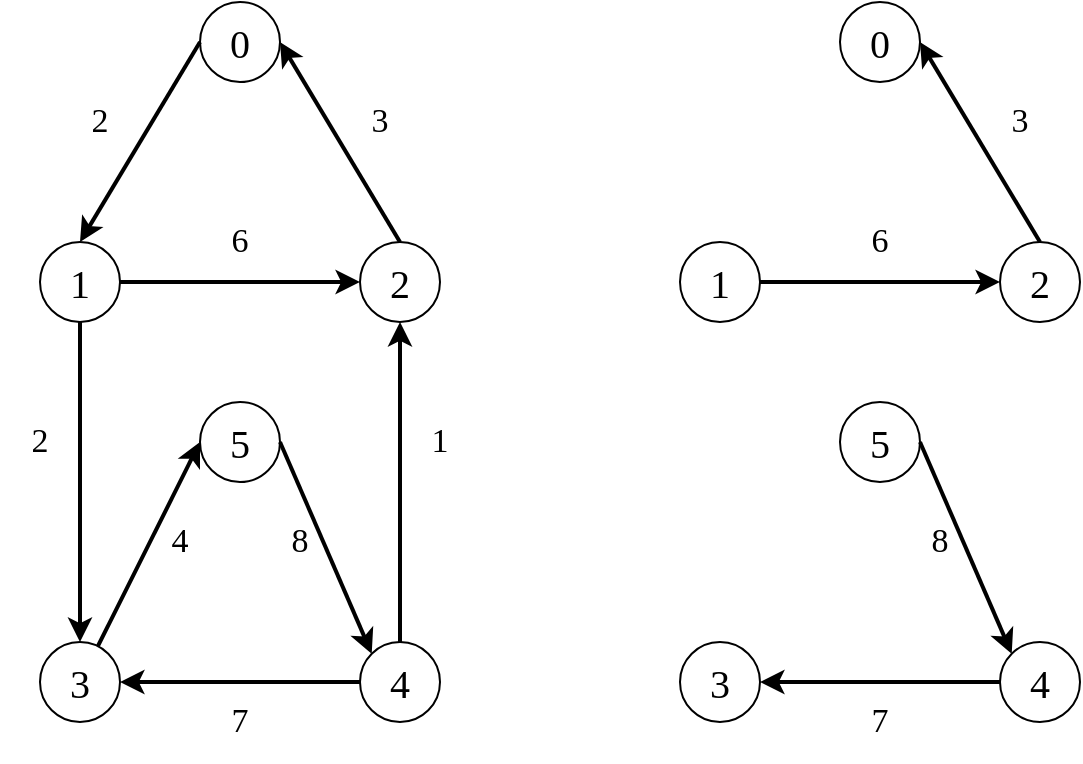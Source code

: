 <mxfile version="27.1.4" pages="2">
  <diagram name="branching" id="C-Lio-Z3ySdQwln5hLk8">
    <mxGraphModel dx="979" dy="490" grid="1" gridSize="10" guides="1" tooltips="1" connect="1" arrows="1" fold="1" page="1" pageScale="1" pageWidth="1654" pageHeight="2336" math="0" shadow="0">
      <root>
        <mxCell id="0" />
        <mxCell id="1" parent="0" />
        <mxCell id="fRVBx-6sBWQd470n0ZFK-1" value="&lt;font&gt;0&lt;/font&gt;" style="ellipse;whiteSpace=wrap;html=1;aspect=fixed;fontFamily=メイリオ;fontSize=20;" parent="1" vertex="1">
          <mxGeometry x="160" y="40" width="40" height="40" as="geometry" />
        </mxCell>
        <mxCell id="fRVBx-6sBWQd470n0ZFK-2" value="1" style="ellipse;whiteSpace=wrap;html=1;aspect=fixed;fontFamily=メイリオ;fontSize=20;" parent="1" vertex="1">
          <mxGeometry x="80" y="160" width="40" height="40" as="geometry" />
        </mxCell>
        <mxCell id="fRVBx-6sBWQd470n0ZFK-3" value="2" style="ellipse;whiteSpace=wrap;html=1;aspect=fixed;fontFamily=メイリオ;fontSize=20;" parent="1" vertex="1">
          <mxGeometry x="240" y="160" width="40" height="40" as="geometry" />
        </mxCell>
        <mxCell id="fRVBx-6sBWQd470n0ZFK-4" value="3" style="ellipse;whiteSpace=wrap;html=1;aspect=fixed;fontFamily=メイリオ;fontSize=20;" parent="1" vertex="1">
          <mxGeometry x="80" y="360" width="40" height="40" as="geometry" />
        </mxCell>
        <mxCell id="fRVBx-6sBWQd470n0ZFK-5" value="4" style="ellipse;whiteSpace=wrap;html=1;aspect=fixed;fontFamily=メイリオ;fontSize=20;" parent="1" vertex="1">
          <mxGeometry x="240" y="360" width="40" height="40" as="geometry" />
        </mxCell>
        <mxCell id="fRVBx-6sBWQd470n0ZFK-6" value="5" style="ellipse;whiteSpace=wrap;html=1;aspect=fixed;fontFamily=メイリオ;fontSize=20;" parent="1" vertex="1">
          <mxGeometry x="160" y="240" width="40" height="40" as="geometry" />
        </mxCell>
        <mxCell id="fRVBx-6sBWQd470n0ZFK-7" value="" style="endArrow=classic;html=1;rounded=0;exitX=0;exitY=0.5;exitDx=0;exitDy=0;entryX=0.5;entryY=0;entryDx=0;entryDy=0;strokeWidth=2;" parent="1" source="fRVBx-6sBWQd470n0ZFK-1" target="fRVBx-6sBWQd470n0ZFK-2" edge="1">
          <mxGeometry width="50" height="50" relative="1" as="geometry">
            <mxPoint x="650" y="390" as="sourcePoint" />
            <mxPoint x="700" y="340" as="targetPoint" />
          </mxGeometry>
        </mxCell>
        <mxCell id="fRVBx-6sBWQd470n0ZFK-8" value="" style="endArrow=classic;html=1;rounded=0;entryX=1;entryY=0.5;entryDx=0;entryDy=0;strokeWidth=2;exitX=0.5;exitY=0;exitDx=0;exitDy=0;" parent="1" source="fRVBx-6sBWQd470n0ZFK-3" target="fRVBx-6sBWQd470n0ZFK-1" edge="1">
          <mxGeometry width="50" height="50" relative="1" as="geometry">
            <mxPoint x="200" y="120" as="sourcePoint" />
            <mxPoint x="120" y="210" as="targetPoint" />
          </mxGeometry>
        </mxCell>
        <mxCell id="fRVBx-6sBWQd470n0ZFK-9" value="" style="endArrow=classic;html=1;rounded=0;exitX=0.5;exitY=1;exitDx=0;exitDy=0;entryX=0.5;entryY=0;entryDx=0;entryDy=0;strokeWidth=2;" parent="1" source="fRVBx-6sBWQd470n0ZFK-2" target="fRVBx-6sBWQd470n0ZFK-4" edge="1">
          <mxGeometry width="50" height="50" relative="1" as="geometry">
            <mxPoint x="260" y="160" as="sourcePoint" />
            <mxPoint x="320" y="260" as="targetPoint" />
          </mxGeometry>
        </mxCell>
        <mxCell id="fRVBx-6sBWQd470n0ZFK-10" value="" style="endArrow=classic;html=1;rounded=0;exitX=1;exitY=0.5;exitDx=0;exitDy=0;entryX=0;entryY=0.5;entryDx=0;entryDy=0;strokeWidth=2;" parent="1" source="fRVBx-6sBWQd470n0ZFK-2" target="fRVBx-6sBWQd470n0ZFK-3" edge="1">
          <mxGeometry width="50" height="50" relative="1" as="geometry">
            <mxPoint x="260" y="210" as="sourcePoint" />
            <mxPoint x="140" y="210" as="targetPoint" />
          </mxGeometry>
        </mxCell>
        <mxCell id="fRVBx-6sBWQd470n0ZFK-11" value="" style="endArrow=classic;html=1;rounded=0;exitX=0.5;exitY=0;exitDx=0;exitDy=0;entryX=0.5;entryY=1;entryDx=0;entryDy=0;strokeWidth=2;" parent="1" source="fRVBx-6sBWQd470n0ZFK-5" target="fRVBx-6sBWQd470n0ZFK-3" edge="1">
          <mxGeometry width="50" height="50" relative="1" as="geometry">
            <mxPoint x="280" y="300" as="sourcePoint" />
            <mxPoint x="160" y="300" as="targetPoint" />
          </mxGeometry>
        </mxCell>
        <mxCell id="fRVBx-6sBWQd470n0ZFK-12" value="" style="endArrow=classic;html=1;rounded=0;entryX=1;entryY=0.5;entryDx=0;entryDy=0;strokeWidth=2;exitX=0;exitY=0.5;exitDx=0;exitDy=0;" parent="1" source="fRVBx-6sBWQd470n0ZFK-5" target="fRVBx-6sBWQd470n0ZFK-4" edge="1">
          <mxGeometry width="50" height="50" relative="1" as="geometry">
            <mxPoint x="190" y="390" as="sourcePoint" />
            <mxPoint x="250" y="310" as="targetPoint" />
          </mxGeometry>
        </mxCell>
        <mxCell id="fRVBx-6sBWQd470n0ZFK-14" value="" style="endArrow=classic;html=1;rounded=0;entryX=0;entryY=0.5;entryDx=0;entryDy=0;strokeWidth=2;" parent="1" source="fRVBx-6sBWQd470n0ZFK-4" target="fRVBx-6sBWQd470n0ZFK-6" edge="1">
          <mxGeometry width="50" height="50" relative="1" as="geometry">
            <mxPoint x="292" y="350" as="sourcePoint" />
            <mxPoint x="160" y="350" as="targetPoint" />
          </mxGeometry>
        </mxCell>
        <mxCell id="fRVBx-6sBWQd470n0ZFK-15" value="" style="endArrow=classic;html=1;rounded=0;exitX=1;exitY=0.5;exitDx=0;exitDy=0;entryX=0;entryY=0;entryDx=0;entryDy=0;strokeWidth=2;" parent="1" source="fRVBx-6sBWQd470n0ZFK-6" target="fRVBx-6sBWQd470n0ZFK-5" edge="1">
          <mxGeometry width="50" height="50" relative="1" as="geometry">
            <mxPoint x="270" y="180" as="sourcePoint" />
            <mxPoint x="370" y="240" as="targetPoint" />
          </mxGeometry>
        </mxCell>
        <mxCell id="fRVBx-6sBWQd470n0ZFK-16" value="2" style="text;html=1;align=center;verticalAlign=middle;whiteSpace=wrap;rounded=0;fontFamily=メイリオ;fontSize=17;" parent="1" vertex="1">
          <mxGeometry x="90" y="80" width="40" height="40" as="geometry" />
        </mxCell>
        <mxCell id="fRVBx-6sBWQd470n0ZFK-17" value="3" style="text;html=1;align=center;verticalAlign=middle;whiteSpace=wrap;rounded=0;fontFamily=メイリオ;fontSize=17;" parent="1" vertex="1">
          <mxGeometry x="230" y="80" width="40" height="40" as="geometry" />
        </mxCell>
        <mxCell id="ItNeYH19t1kDHfgEolCq-2" value="6" style="text;html=1;align=center;verticalAlign=middle;whiteSpace=wrap;rounded=0;fontFamily=メイリオ;fontSize=17;" parent="1" vertex="1">
          <mxGeometry x="160" y="140" width="40" height="40" as="geometry" />
        </mxCell>
        <mxCell id="ItNeYH19t1kDHfgEolCq-5" value="1" style="text;html=1;align=center;verticalAlign=middle;whiteSpace=wrap;rounded=0;fontFamily=メイリオ;fontSize=17;" parent="1" vertex="1">
          <mxGeometry x="260" y="240" width="40" height="40" as="geometry" />
        </mxCell>
        <mxCell id="ItNeYH19t1kDHfgEolCq-6" value="2" style="text;html=1;align=center;verticalAlign=middle;whiteSpace=wrap;rounded=0;fontFamily=メイリオ;fontSize=17;" parent="1" vertex="1">
          <mxGeometry x="60" y="240" width="40" height="40" as="geometry" />
        </mxCell>
        <mxCell id="ItNeYH19t1kDHfgEolCq-7" value="4" style="text;html=1;align=center;verticalAlign=middle;whiteSpace=wrap;rounded=0;fontFamily=メイリオ;fontSize=17;" parent="1" vertex="1">
          <mxGeometry x="130" y="290" width="40" height="40" as="geometry" />
        </mxCell>
        <mxCell id="ItNeYH19t1kDHfgEolCq-10" value="7" style="text;html=1;align=center;verticalAlign=middle;whiteSpace=wrap;rounded=0;fontFamily=メイリオ;fontSize=17;" parent="1" vertex="1">
          <mxGeometry x="160" y="380" width="40" height="40" as="geometry" />
        </mxCell>
        <mxCell id="psqyyOV5xqkvH2QhC-Bx-1" value="8" style="text;html=1;align=center;verticalAlign=middle;whiteSpace=wrap;rounded=0;fontFamily=メイリオ;fontSize=17;" vertex="1" parent="1">
          <mxGeometry x="190" y="290" width="40" height="40" as="geometry" />
        </mxCell>
        <mxCell id="psqyyOV5xqkvH2QhC-Bx-3" value="&lt;font&gt;0&lt;/font&gt;" style="ellipse;whiteSpace=wrap;html=1;aspect=fixed;fontFamily=メイリオ;fontSize=20;" vertex="1" parent="1">
          <mxGeometry x="480" y="40" width="40" height="40" as="geometry" />
        </mxCell>
        <mxCell id="psqyyOV5xqkvH2QhC-Bx-4" value="1" style="ellipse;whiteSpace=wrap;html=1;aspect=fixed;fontFamily=メイリオ;fontSize=20;" vertex="1" parent="1">
          <mxGeometry x="400" y="160" width="40" height="40" as="geometry" />
        </mxCell>
        <mxCell id="psqyyOV5xqkvH2QhC-Bx-5" value="2" style="ellipse;whiteSpace=wrap;html=1;aspect=fixed;fontFamily=メイリオ;fontSize=20;" vertex="1" parent="1">
          <mxGeometry x="560" y="160" width="40" height="40" as="geometry" />
        </mxCell>
        <mxCell id="psqyyOV5xqkvH2QhC-Bx-6" value="3" style="ellipse;whiteSpace=wrap;html=1;aspect=fixed;fontFamily=メイリオ;fontSize=20;" vertex="1" parent="1">
          <mxGeometry x="400" y="360" width="40" height="40" as="geometry" />
        </mxCell>
        <mxCell id="psqyyOV5xqkvH2QhC-Bx-7" value="4" style="ellipse;whiteSpace=wrap;html=1;aspect=fixed;fontFamily=メイリオ;fontSize=20;" vertex="1" parent="1">
          <mxGeometry x="560" y="360" width="40" height="40" as="geometry" />
        </mxCell>
        <mxCell id="psqyyOV5xqkvH2QhC-Bx-8" value="5" style="ellipse;whiteSpace=wrap;html=1;aspect=fixed;fontFamily=メイリオ;fontSize=20;" vertex="1" parent="1">
          <mxGeometry x="480" y="240" width="40" height="40" as="geometry" />
        </mxCell>
        <mxCell id="psqyyOV5xqkvH2QhC-Bx-10" value="" style="endArrow=classic;html=1;rounded=0;entryX=1;entryY=0.5;entryDx=0;entryDy=0;strokeWidth=2;exitX=0.5;exitY=0;exitDx=0;exitDy=0;strokeColor=#000000;" edge="1" parent="1" source="psqyyOV5xqkvH2QhC-Bx-5" target="psqyyOV5xqkvH2QhC-Bx-3">
          <mxGeometry width="50" height="50" relative="1" as="geometry">
            <mxPoint x="520" y="120" as="sourcePoint" />
            <mxPoint x="440" y="210" as="targetPoint" />
          </mxGeometry>
        </mxCell>
        <mxCell id="psqyyOV5xqkvH2QhC-Bx-12" value="" style="endArrow=classic;html=1;rounded=0;exitX=1;exitY=0.5;exitDx=0;exitDy=0;entryX=0;entryY=0.5;entryDx=0;entryDy=0;strokeWidth=2;strokeColor=#000000;" edge="1" parent="1" source="psqyyOV5xqkvH2QhC-Bx-4" target="psqyyOV5xqkvH2QhC-Bx-5">
          <mxGeometry width="50" height="50" relative="1" as="geometry">
            <mxPoint x="580" y="210" as="sourcePoint" />
            <mxPoint x="460" y="210" as="targetPoint" />
          </mxGeometry>
        </mxCell>
        <mxCell id="psqyyOV5xqkvH2QhC-Bx-14" value="" style="endArrow=classic;html=1;rounded=0;entryX=1;entryY=0.5;entryDx=0;entryDy=0;strokeWidth=2;exitX=0;exitY=0.5;exitDx=0;exitDy=0;strokeColor=#000000;" edge="1" parent="1" source="psqyyOV5xqkvH2QhC-Bx-7" target="psqyyOV5xqkvH2QhC-Bx-6">
          <mxGeometry width="50" height="50" relative="1" as="geometry">
            <mxPoint x="510" y="390" as="sourcePoint" />
            <mxPoint x="570" y="310" as="targetPoint" />
          </mxGeometry>
        </mxCell>
        <mxCell id="psqyyOV5xqkvH2QhC-Bx-16" value="" style="endArrow=classic;html=1;rounded=0;exitX=1;exitY=0.5;exitDx=0;exitDy=0;entryX=0;entryY=0;entryDx=0;entryDy=0;strokeWidth=2;strokeColor=#000000;" edge="1" parent="1" source="psqyyOV5xqkvH2QhC-Bx-8" target="psqyyOV5xqkvH2QhC-Bx-7">
          <mxGeometry width="50" height="50" relative="1" as="geometry">
            <mxPoint x="590" y="180" as="sourcePoint" />
            <mxPoint x="690" y="240" as="targetPoint" />
          </mxGeometry>
        </mxCell>
        <mxCell id="psqyyOV5xqkvH2QhC-Bx-18" value="3" style="text;html=1;align=center;verticalAlign=middle;whiteSpace=wrap;rounded=0;fontFamily=メイリオ;fontSize=17;" vertex="1" parent="1">
          <mxGeometry x="550" y="80" width="40" height="40" as="geometry" />
        </mxCell>
        <mxCell id="psqyyOV5xqkvH2QhC-Bx-19" value="6" style="text;html=1;align=center;verticalAlign=middle;whiteSpace=wrap;rounded=0;fontFamily=メイリオ;fontSize=17;" vertex="1" parent="1">
          <mxGeometry x="480" y="140" width="40" height="40" as="geometry" />
        </mxCell>
        <mxCell id="psqyyOV5xqkvH2QhC-Bx-23" value="7" style="text;html=1;align=center;verticalAlign=middle;whiteSpace=wrap;rounded=0;fontFamily=メイリオ;fontSize=17;" vertex="1" parent="1">
          <mxGeometry x="480" y="380" width="40" height="40" as="geometry" />
        </mxCell>
        <mxCell id="psqyyOV5xqkvH2QhC-Bx-24" value="8" style="text;html=1;align=center;verticalAlign=middle;whiteSpace=wrap;rounded=0;fontFamily=メイリオ;fontSize=17;" vertex="1" parent="1">
          <mxGeometry x="510" y="290" width="40" height="40" as="geometry" />
        </mxCell>
      </root>
    </mxGraphModel>
  </diagram>
  <diagram id="ctEW3nZq9-VKxweymOHd" name="edmondsのアルゴリズム例">
    <mxGraphModel dx="526" dy="405" grid="1" gridSize="10" guides="1" tooltips="1" connect="1" arrows="1" fold="1" page="1" pageScale="1" pageWidth="1654" pageHeight="2336" math="0" shadow="0">
      <root>
        <mxCell id="0" />
        <mxCell id="1" parent="0" />
        <mxCell id="KkNRgQfYoFo2e_EFKDwj-208" value="&lt;font face=&quot;メイリオ&quot; style=&quot;font-size: 20px;&quot;&gt;6&lt;/font&gt;" style="rounded=1;whiteSpace=wrap;html=1;" vertex="1" parent="1">
          <mxGeometry x="470" y="500" width="350" height="250" as="geometry" />
        </mxCell>
        <mxCell id="KkNRgQfYoFo2e_EFKDwj-26" value="" style="rounded=1;whiteSpace=wrap;html=1;" vertex="1" parent="1">
          <mxGeometry x="630" y="150" width="180" height="220" as="geometry" />
        </mxCell>
        <mxCell id="DZ7a0IZ3CdHjQ0TZgPkf-2" value="&lt;font&gt;0&lt;/font&gt;" style="ellipse;whiteSpace=wrap;html=1;aspect=fixed;fontFamily=メイリオ;fontSize=20;labelBorderColor=none;" parent="1" vertex="1">
          <mxGeometry x="160" y="40" width="40" height="40" as="geometry" />
        </mxCell>
        <mxCell id="DZ7a0IZ3CdHjQ0TZgPkf-3" value="1" style="ellipse;whiteSpace=wrap;html=1;aspect=fixed;fontFamily=メイリオ;fontSize=20;labelBorderColor=none;" parent="1" vertex="1">
          <mxGeometry x="80" y="160" width="40" height="40" as="geometry" />
        </mxCell>
        <mxCell id="DZ7a0IZ3CdHjQ0TZgPkf-4" value="2" style="ellipse;whiteSpace=wrap;html=1;aspect=fixed;fontFamily=メイリオ;fontSize=20;labelBorderColor=none;" parent="1" vertex="1">
          <mxGeometry x="240" y="160" width="40" height="40" as="geometry" />
        </mxCell>
        <mxCell id="DZ7a0IZ3CdHjQ0TZgPkf-5" value="3" style="ellipse;whiteSpace=wrap;html=1;aspect=fixed;fontFamily=メイリオ;fontSize=20;labelBorderColor=none;" parent="1" vertex="1">
          <mxGeometry x="80" y="320" width="40" height="40" as="geometry" />
        </mxCell>
        <mxCell id="DZ7a0IZ3CdHjQ0TZgPkf-6" value="4" style="ellipse;whiteSpace=wrap;html=1;aspect=fixed;fontFamily=メイリオ;fontSize=20;labelBorderColor=none;" parent="1" vertex="1">
          <mxGeometry x="240" y="320" width="40" height="40" as="geometry" />
        </mxCell>
        <mxCell id="DZ7a0IZ3CdHjQ0TZgPkf-7" value="5" style="ellipse;whiteSpace=wrap;html=1;aspect=fixed;fontFamily=メイリオ;fontSize=20;labelBorderColor=none;" parent="1" vertex="1">
          <mxGeometry x="360" y="240" width="40" height="40" as="geometry" />
        </mxCell>
        <mxCell id="DZ7a0IZ3CdHjQ0TZgPkf-8" value="" style="endArrow=classic;html=1;rounded=0;exitX=0.5;exitY=0;exitDx=0;exitDy=0;strokeWidth=2;fillColor=#f8cecc;strokeColor=#FF0000;labelBorderColor=none;" parent="1" source="DZ7a0IZ3CdHjQ0TZgPkf-3" edge="1">
          <mxGeometry width="50" height="50" relative="1" as="geometry">
            <mxPoint x="650" y="390" as="sourcePoint" />
            <mxPoint x="160" y="60" as="targetPoint" />
          </mxGeometry>
        </mxCell>
        <mxCell id="DZ7a0IZ3CdHjQ0TZgPkf-9" value="" style="endArrow=classic;html=1;rounded=0;strokeWidth=2;labelBorderColor=none;strokeColor=#000000;exitX=1;exitY=0.5;exitDx=0;exitDy=0;entryX=0.5;entryY=0;entryDx=0;entryDy=0;" parent="1" source="DZ7a0IZ3CdHjQ0TZgPkf-2" target="DZ7a0IZ3CdHjQ0TZgPkf-4" edge="1">
          <mxGeometry width="50" height="50" relative="1" as="geometry">
            <mxPoint x="350.0" y="150.0" as="sourcePoint" />
            <mxPoint x="290" y="50" as="targetPoint" />
          </mxGeometry>
        </mxCell>
        <mxCell id="DZ7a0IZ3CdHjQ0TZgPkf-10" value="" style="endArrow=classic;html=1;rounded=0;exitX=0.5;exitY=1;exitDx=0;exitDy=0;entryX=0.5;entryY=0;entryDx=0;entryDy=0;strokeWidth=2;labelBorderColor=none;strokeColor=#FF0000;" parent="1" source="DZ7a0IZ3CdHjQ0TZgPkf-3" target="DZ7a0IZ3CdHjQ0TZgPkf-5" edge="1">
          <mxGeometry width="50" height="50" relative="1" as="geometry">
            <mxPoint x="260" y="160" as="sourcePoint" />
            <mxPoint x="320" y="260" as="targetPoint" />
          </mxGeometry>
        </mxCell>
        <mxCell id="DZ7a0IZ3CdHjQ0TZgPkf-11" value="" style="endArrow=classic;html=1;rounded=0;exitX=0;exitY=0.5;exitDx=0;exitDy=0;entryX=1;entryY=0.5;entryDx=0;entryDy=0;strokeWidth=2;fillColor=#f8cecc;strokeColor=#FF0000;labelBorderColor=none;" parent="1" source="DZ7a0IZ3CdHjQ0TZgPkf-4" target="DZ7a0IZ3CdHjQ0TZgPkf-3" edge="1">
          <mxGeometry width="50" height="50" relative="1" as="geometry">
            <mxPoint x="200" y="420" as="sourcePoint" />
            <mxPoint x="200" y="540" as="targetPoint" />
          </mxGeometry>
        </mxCell>
        <mxCell id="DZ7a0IZ3CdHjQ0TZgPkf-12" value="" style="endArrow=classic;html=1;rounded=0;exitX=0.5;exitY=0;exitDx=0;exitDy=0;entryX=0.5;entryY=1;entryDx=0;entryDy=0;strokeWidth=2;fillColor=#f8cecc;strokeColor=#FF0000;labelBorderColor=none;" parent="1" source="DZ7a0IZ3CdHjQ0TZgPkf-6" target="DZ7a0IZ3CdHjQ0TZgPkf-4" edge="1">
          <mxGeometry width="50" height="50" relative="1" as="geometry">
            <mxPoint x="280" y="300" as="sourcePoint" />
            <mxPoint x="160" y="300" as="targetPoint" />
          </mxGeometry>
        </mxCell>
        <mxCell id="DZ7a0IZ3CdHjQ0TZgPkf-13" value="" style="endArrow=classic;html=1;rounded=0;exitX=1;exitY=0.5;exitDx=0;exitDy=0;entryX=0;entryY=0.5;entryDx=0;entryDy=0;strokeWidth=2;fillColor=#f8cecc;strokeColor=#000000;labelBorderColor=none;" parent="1" source="DZ7a0IZ3CdHjQ0TZgPkf-5" target="DZ7a0IZ3CdHjQ0TZgPkf-6" edge="1">
          <mxGeometry width="50" height="50" relative="1" as="geometry">
            <mxPoint x="250" y="430" as="sourcePoint" />
            <mxPoint x="250" y="310" as="targetPoint" />
          </mxGeometry>
        </mxCell>
        <mxCell id="DZ7a0IZ3CdHjQ0TZgPkf-15" value="" style="endArrow=classic;html=1;rounded=0;exitX=1;exitY=0.5;exitDx=0;exitDy=0;entryX=0.5;entryY=0;entryDx=0;entryDy=0;strokeWidth=2;fillColor=#f8cecc;strokeColor=#FF0000;labelBorderColor=none;" parent="1" source="DZ7a0IZ3CdHjQ0TZgPkf-4" target="DZ7a0IZ3CdHjQ0TZgPkf-7" edge="1">
          <mxGeometry width="50" height="50" relative="1" as="geometry">
            <mxPoint x="292" y="350" as="sourcePoint" />
            <mxPoint x="160" y="350" as="targetPoint" />
          </mxGeometry>
        </mxCell>
        <mxCell id="DZ7a0IZ3CdHjQ0TZgPkf-16" value="" style="endArrow=classic;html=1;rounded=0;exitX=0.5;exitY=1;exitDx=0;exitDy=0;entryX=1;entryY=0.5;entryDx=0;entryDy=0;strokeWidth=2;fillColor=#f8cecc;strokeColor=#FF0000;labelBorderColor=none;" parent="1" source="DZ7a0IZ3CdHjQ0TZgPkf-7" target="DZ7a0IZ3CdHjQ0TZgPkf-6" edge="1">
          <mxGeometry width="50" height="50" relative="1" as="geometry">
            <mxPoint x="270" y="180" as="sourcePoint" />
            <mxPoint x="370" y="240" as="targetPoint" />
          </mxGeometry>
        </mxCell>
        <mxCell id="DZ7a0IZ3CdHjQ0TZgPkf-17" value="4" style="text;html=1;align=center;verticalAlign=middle;whiteSpace=wrap;rounded=0;fontFamily=メイリオ;fontSize=17;labelBorderColor=none;" parent="1" vertex="1">
          <mxGeometry x="90" y="80" width="40" height="40" as="geometry" />
        </mxCell>
        <mxCell id="DZ7a0IZ3CdHjQ0TZgPkf-18" value="2" style="text;html=1;align=center;verticalAlign=middle;whiteSpace=wrap;rounded=0;fontFamily=メイリオ;fontSize=17;labelBorderColor=none;" parent="1" vertex="1">
          <mxGeometry x="230" y="80" width="40" height="40" as="geometry" />
        </mxCell>
        <mxCell id="DZ7a0IZ3CdHjQ0TZgPkf-19" value="1" style="text;html=1;align=center;verticalAlign=middle;whiteSpace=wrap;rounded=0;fontFamily=メイリオ;fontSize=17;labelBorderColor=none;" parent="1" vertex="1">
          <mxGeometry x="160" y="140" width="40" height="40" as="geometry" />
        </mxCell>
        <mxCell id="DZ7a0IZ3CdHjQ0TZgPkf-20" value="5" style="text;html=1;align=center;verticalAlign=middle;whiteSpace=wrap;rounded=0;fontFamily=メイリオ;fontSize=17;labelBorderColor=none;" parent="1" vertex="1">
          <mxGeometry x="260" y="240" width="40" height="40" as="geometry" />
        </mxCell>
        <mxCell id="DZ7a0IZ3CdHjQ0TZgPkf-21" value="2" style="text;html=1;align=center;verticalAlign=middle;whiteSpace=wrap;rounded=0;fontFamily=メイリオ;fontSize=17;labelBorderColor=none;" parent="1" vertex="1">
          <mxGeometry x="60" y="240" width="40" height="40" as="geometry" />
        </mxCell>
        <mxCell id="DZ7a0IZ3CdHjQ0TZgPkf-22" value="3" style="text;html=1;align=center;verticalAlign=middle;whiteSpace=wrap;rounded=0;fontFamily=メイリオ;fontSize=17;labelBorderColor=none;" parent="1" vertex="1">
          <mxGeometry x="160" y="300" width="40" height="40" as="geometry" />
        </mxCell>
        <mxCell id="DZ7a0IZ3CdHjQ0TZgPkf-24" value="4" style="text;html=1;align=center;verticalAlign=middle;whiteSpace=wrap;rounded=0;fontFamily=メイリオ;fontSize=17;labelBorderColor=none;" parent="1" vertex="1">
          <mxGeometry x="320" y="170" width="40" height="40" as="geometry" />
        </mxCell>
        <mxCell id="DZ7a0IZ3CdHjQ0TZgPkf-25" value="4" style="text;html=1;align=center;verticalAlign=middle;whiteSpace=wrap;rounded=0;fontFamily=メイリオ;fontSize=17;labelBorderColor=none;" parent="1" vertex="1">
          <mxGeometry x="320" y="310" width="40" height="40" as="geometry" />
        </mxCell>
        <mxCell id="KkNRgQfYoFo2e_EFKDwj-156" value="&lt;font face=&quot;メイリオ&quot; style=&quot;font-size: 20px;&quot;&gt;6&lt;/font&gt;" style="rounded=1;whiteSpace=wrap;html=1;" vertex="1" parent="1">
          <mxGeometry x="230" y="510" width="180" height="220" as="geometry" />
        </mxCell>
        <mxCell id="KkNRgQfYoFo2e_EFKDwj-158" value="&lt;font&gt;0&lt;/font&gt;" style="ellipse;whiteSpace=wrap;html=1;aspect=fixed;fontFamily=メイリオ;fontSize=20;labelBorderColor=none;" vertex="1" parent="1">
          <mxGeometry x="160" y="400" width="40" height="40" as="geometry" />
        </mxCell>
        <mxCell id="KkNRgQfYoFo2e_EFKDwj-159" value="1" style="ellipse;whiteSpace=wrap;html=1;aspect=fixed;fontFamily=メイリオ;fontSize=20;labelBorderColor=none;" vertex="1" parent="1">
          <mxGeometry x="80" y="520" width="40" height="40" as="geometry" />
        </mxCell>
        <mxCell id="KkNRgQfYoFo2e_EFKDwj-161" value="3" style="ellipse;whiteSpace=wrap;html=1;aspect=fixed;fontFamily=メイリオ;fontSize=20;labelBorderColor=none;" vertex="1" parent="1">
          <mxGeometry x="80" y="680" width="40" height="40" as="geometry" />
        </mxCell>
        <mxCell id="KkNRgQfYoFo2e_EFKDwj-164" value="" style="endArrow=classic;html=1;rounded=0;exitX=0.5;exitY=0;exitDx=0;exitDy=0;strokeWidth=2;fillColor=#f8cecc;strokeColor=#FF0000;labelBorderColor=none;" edge="1" parent="1" source="KkNRgQfYoFo2e_EFKDwj-159">
          <mxGeometry width="50" height="50" relative="1" as="geometry">
            <mxPoint x="650" y="750" as="sourcePoint" />
            <mxPoint x="160" y="420" as="targetPoint" />
          </mxGeometry>
        </mxCell>
        <mxCell id="KkNRgQfYoFo2e_EFKDwj-165" value="" style="endArrow=classic;html=1;rounded=0;entryX=0.5;entryY=0;entryDx=0;entryDy=0;strokeWidth=2;labelBorderColor=none;exitX=0.5;exitY=1;exitDx=0;exitDy=0;strokeColor=#FF0000;" edge="1" parent="1" source="KkNRgQfYoFo2e_EFKDwj-159" target="KkNRgQfYoFo2e_EFKDwj-161">
          <mxGeometry width="50" height="50" relative="1" as="geometry">
            <mxPoint x="100" y="570" as="sourcePoint" />
            <mxPoint x="320" y="620" as="targetPoint" />
          </mxGeometry>
        </mxCell>
        <mxCell id="KkNRgQfYoFo2e_EFKDwj-166" value="" style="endArrow=classic;html=1;rounded=0;entryX=1;entryY=0.5;entryDx=0;entryDy=0;strokeWidth=2;fillColor=#f8cecc;strokeColor=#FF0000;labelBorderColor=none;" edge="1" parent="1" target="KkNRgQfYoFo2e_EFKDwj-159">
          <mxGeometry width="50" height="50" relative="1" as="geometry">
            <mxPoint x="230" y="540" as="sourcePoint" />
            <mxPoint x="200" y="900" as="targetPoint" />
          </mxGeometry>
        </mxCell>
        <mxCell id="KkNRgQfYoFo2e_EFKDwj-168" value="" style="endArrow=classic;html=1;rounded=0;exitX=1;exitY=0.5;exitDx=0;exitDy=0;strokeWidth=2;fillColor=#f8cecc;strokeColor=#FF0000;labelBorderColor=none;entryX=0.005;entryY=0.868;entryDx=0;entryDy=0;entryPerimeter=0;" edge="1" parent="1" source="KkNRgQfYoFo2e_EFKDwj-161" target="KkNRgQfYoFo2e_EFKDwj-156">
          <mxGeometry width="50" height="50" relative="1" as="geometry">
            <mxPoint x="250" y="790" as="sourcePoint" />
            <mxPoint x="230" y="686" as="targetPoint" />
          </mxGeometry>
        </mxCell>
        <mxCell id="KkNRgQfYoFo2e_EFKDwj-171" value="4" style="text;html=1;align=center;verticalAlign=middle;whiteSpace=wrap;rounded=0;fontFamily=メイリオ;fontSize=17;labelBorderColor=none;" vertex="1" parent="1">
          <mxGeometry x="90" y="440" width="40" height="40" as="geometry" />
        </mxCell>
        <mxCell id="KkNRgQfYoFo2e_EFKDwj-173" value="1" style="text;html=1;align=center;verticalAlign=middle;whiteSpace=wrap;rounded=0;fontFamily=メイリオ;fontSize=17;labelBorderColor=none;" vertex="1" parent="1">
          <mxGeometry x="160" y="500" width="40" height="40" as="geometry" />
        </mxCell>
        <mxCell id="KkNRgQfYoFo2e_EFKDwj-175" value="2" style="text;html=1;align=center;verticalAlign=middle;whiteSpace=wrap;rounded=0;fontFamily=メイリオ;fontSize=17;labelBorderColor=none;" vertex="1" parent="1">
          <mxGeometry x="60" y="600" width="40" height="40" as="geometry" />
        </mxCell>
        <mxCell id="KkNRgQfYoFo2e_EFKDwj-176" value="&lt;font style=&quot;&quot;&gt;3&lt;/font&gt;" style="text;html=1;align=center;verticalAlign=middle;whiteSpace=wrap;rounded=0;fontFamily=メイリオ;fontSize=17;labelBorderColor=none;fontColor=#000000;" vertex="1" parent="1">
          <mxGeometry x="160" y="660" width="40" height="40" as="geometry" />
        </mxCell>
        <mxCell id="KkNRgQfYoFo2e_EFKDwj-182" value="&lt;font face=&quot;メイリオ&quot; style=&quot;font-size: 20px;&quot;&gt;6&lt;/font&gt;" style="rounded=1;whiteSpace=wrap;html=1;" vertex="1" parent="1">
          <mxGeometry x="630" y="510" width="180" height="220" as="geometry" />
        </mxCell>
        <mxCell id="KkNRgQfYoFo2e_EFKDwj-184" value="&lt;font&gt;0&lt;/font&gt;" style="ellipse;whiteSpace=wrap;html=1;aspect=fixed;fontFamily=メイリオ;fontSize=20;labelBorderColor=none;" vertex="1" parent="1">
          <mxGeometry x="560" y="400" width="40" height="40" as="geometry" />
        </mxCell>
        <mxCell id="KkNRgQfYoFo2e_EFKDwj-185" value="1" style="ellipse;whiteSpace=wrap;html=1;aspect=fixed;fontFamily=メイリオ;fontSize=20;labelBorderColor=none;" vertex="1" parent="1">
          <mxGeometry x="480" y="520" width="40" height="40" as="geometry" />
        </mxCell>
        <mxCell id="KkNRgQfYoFo2e_EFKDwj-186" value="3" style="ellipse;whiteSpace=wrap;html=1;aspect=fixed;fontFamily=メイリオ;fontSize=20;labelBorderColor=none;" vertex="1" parent="1">
          <mxGeometry x="480" y="680" width="40" height="40" as="geometry" />
        </mxCell>
        <mxCell id="KkNRgQfYoFo2e_EFKDwj-187" value="" style="endArrow=classic;html=1;rounded=0;strokeWidth=2;fillColor=#f8cecc;strokeColor=#000000;labelBorderColor=none;" edge="1" parent="1">
          <mxGeometry width="50" height="50" relative="1" as="geometry">
            <mxPoint x="510" y="500" as="sourcePoint" />
            <mxPoint x="560" y="420" as="targetPoint" />
          </mxGeometry>
        </mxCell>
        <mxCell id="KkNRgQfYoFo2e_EFKDwj-188" value="" style="endArrow=classic;html=1;rounded=0;entryX=0.5;entryY=0;entryDx=0;entryDy=0;strokeWidth=2;labelBorderColor=none;exitX=0.5;exitY=1;exitDx=0;exitDy=0;strokeColor=#000000;" edge="1" parent="1" source="KkNRgQfYoFo2e_EFKDwj-185" target="KkNRgQfYoFo2e_EFKDwj-186">
          <mxGeometry width="50" height="50" relative="1" as="geometry">
            <mxPoint x="500" y="570" as="sourcePoint" />
            <mxPoint x="720" y="620" as="targetPoint" />
          </mxGeometry>
        </mxCell>
        <mxCell id="KkNRgQfYoFo2e_EFKDwj-189" value="" style="endArrow=classic;html=1;rounded=0;entryX=1;entryY=0.5;entryDx=0;entryDy=0;strokeWidth=2;fillColor=#f8cecc;strokeColor=#000000;labelBorderColor=none;" edge="1" parent="1" target="KkNRgQfYoFo2e_EFKDwj-185">
          <mxGeometry width="50" height="50" relative="1" as="geometry">
            <mxPoint x="630" y="540" as="sourcePoint" />
            <mxPoint x="600" y="900" as="targetPoint" />
          </mxGeometry>
        </mxCell>
        <mxCell id="KkNRgQfYoFo2e_EFKDwj-190" value="" style="endArrow=classic;html=1;rounded=0;exitX=1;exitY=0.5;exitDx=0;exitDy=0;strokeWidth=2;fillColor=#f8cecc;strokeColor=#000000;labelBorderColor=none;entryX=0.007;entryY=0.861;entryDx=0;entryDy=0;entryPerimeter=0;" edge="1" parent="1" source="KkNRgQfYoFo2e_EFKDwj-186" target="KkNRgQfYoFo2e_EFKDwj-182">
          <mxGeometry width="50" height="50" relative="1" as="geometry">
            <mxPoint x="650" y="790" as="sourcePoint" />
            <mxPoint x="630" y="686" as="targetPoint" />
          </mxGeometry>
        </mxCell>
        <mxCell id="KkNRgQfYoFo2e_EFKDwj-191" value="4" style="text;html=1;align=center;verticalAlign=middle;whiteSpace=wrap;rounded=0;fontFamily=メイリオ;fontSize=17;labelBorderColor=none;" vertex="1" parent="1">
          <mxGeometry x="490" y="440" width="40" height="40" as="geometry" />
        </mxCell>
        <mxCell id="KkNRgQfYoFo2e_EFKDwj-193" value="1" style="text;html=1;align=center;verticalAlign=middle;whiteSpace=wrap;rounded=0;fontFamily=メイリオ;fontSize=17;labelBorderColor=none;" vertex="1" parent="1">
          <mxGeometry x="560" y="500" width="40" height="40" as="geometry" />
        </mxCell>
        <mxCell id="KkNRgQfYoFo2e_EFKDwj-194" value="2" style="text;html=1;align=center;verticalAlign=middle;whiteSpace=wrap;rounded=0;fontFamily=メイリオ;fontSize=17;labelBorderColor=none;" vertex="1" parent="1">
          <mxGeometry x="460" y="600" width="40" height="40" as="geometry" />
        </mxCell>
        <mxCell id="KkNRgQfYoFo2e_EFKDwj-195" value="&lt;font style=&quot;&quot;&gt;3&lt;/font&gt;" style="text;html=1;align=center;verticalAlign=middle;whiteSpace=wrap;rounded=0;fontFamily=メイリオ;fontSize=17;labelBorderColor=none;fontColor=#000000;" vertex="1" parent="1">
          <mxGeometry x="560" y="660" width="40" height="40" as="geometry" />
        </mxCell>
        <mxCell id="KkNRgQfYoFo2e_EFKDwj-224" value="&lt;font face=&quot;メイリオ&quot; style=&quot;font-size: 20px;&quot;&gt;7&lt;/font&gt;" style="rounded=1;whiteSpace=wrap;html=1;" vertex="1" parent="1">
          <mxGeometry x="70" y="860" width="350" height="250" as="geometry" />
        </mxCell>
        <mxCell id="KkNRgQfYoFo2e_EFKDwj-227" value="&lt;font&gt;0&lt;/font&gt;" style="ellipse;whiteSpace=wrap;html=1;aspect=fixed;fontFamily=メイリオ;fontSize=20;labelBorderColor=none;" vertex="1" parent="1">
          <mxGeometry x="160" y="760" width="40" height="40" as="geometry" />
        </mxCell>
        <mxCell id="KkNRgQfYoFo2e_EFKDwj-230" value="" style="endArrow=classic;html=1;rounded=0;exitX=0.118;exitY=0.005;exitDx=0;exitDy=0;strokeWidth=2;fillColor=#f8cecc;strokeColor=#FF0000;labelBorderColor=none;exitPerimeter=0;" edge="1" parent="1" source="KkNRgQfYoFo2e_EFKDwj-224">
          <mxGeometry width="50" height="50" relative="1" as="geometry">
            <mxPoint x="100.0" y="880" as="sourcePoint" />
            <mxPoint x="160" y="780" as="targetPoint" />
          </mxGeometry>
        </mxCell>
        <mxCell id="KkNRgQfYoFo2e_EFKDwj-234" value="4" style="text;html=1;align=center;verticalAlign=middle;whiteSpace=wrap;rounded=0;fontFamily=メイリオ;fontSize=17;labelBorderColor=none;" vertex="1" parent="1">
          <mxGeometry x="90" y="800" width="40" height="40" as="geometry" />
        </mxCell>
        <mxCell id="KkNRgQfYoFo2e_EFKDwj-239" value="&lt;font face=&quot;メイリオ&quot; style=&quot;font-size: 20px;&quot;&gt;6&lt;/font&gt;" style="rounded=1;whiteSpace=wrap;html=1;dashed=1;dashPattern=8 8;" vertex="1" parent="1">
          <mxGeometry x="70" y="1698.68" width="350" height="250" as="geometry" />
        </mxCell>
        <mxCell id="KkNRgQfYoFo2e_EFKDwj-240" value="&lt;font face=&quot;メイリオ&quot; style=&quot;font-size: 20px;&quot;&gt;6&lt;/font&gt;" style="rounded=1;whiteSpace=wrap;html=1;" vertex="1" parent="1">
          <mxGeometry x="230" y="1708.68" width="180" height="220" as="geometry" />
        </mxCell>
        <mxCell id="KkNRgQfYoFo2e_EFKDwj-241" value="&lt;font&gt;0&lt;/font&gt;" style="ellipse;whiteSpace=wrap;html=1;aspect=fixed;fontFamily=メイリオ;fontSize=20;labelBorderColor=none;" vertex="1" parent="1">
          <mxGeometry x="160" y="1598.68" width="40" height="40" as="geometry" />
        </mxCell>
        <mxCell id="KkNRgQfYoFo2e_EFKDwj-242" value="1" style="ellipse;whiteSpace=wrap;html=1;aspect=fixed;fontFamily=メイリオ;fontSize=20;labelBorderColor=none;" vertex="1" parent="1">
          <mxGeometry x="80" y="1718.68" width="40" height="40" as="geometry" />
        </mxCell>
        <mxCell id="KkNRgQfYoFo2e_EFKDwj-243" value="3" style="ellipse;whiteSpace=wrap;html=1;aspect=fixed;fontFamily=メイリオ;fontSize=20;labelBorderColor=none;" vertex="1" parent="1">
          <mxGeometry x="80" y="1878.68" width="40" height="40" as="geometry" />
        </mxCell>
        <mxCell id="KkNRgQfYoFo2e_EFKDwj-244" value="" style="endArrow=classic;html=1;rounded=0;exitX=0.5;exitY=0;exitDx=0;exitDy=0;strokeWidth=2;fillColor=#f8cecc;strokeColor=#007FFF;labelBorderColor=none;" edge="1" parent="1" source="KkNRgQfYoFo2e_EFKDwj-242">
          <mxGeometry width="50" height="50" relative="1" as="geometry">
            <mxPoint x="650" y="1948.68" as="sourcePoint" />
            <mxPoint x="160" y="1618.68" as="targetPoint" />
          </mxGeometry>
        </mxCell>
        <mxCell id="KkNRgQfYoFo2e_EFKDwj-245" value="" style="endArrow=classic;html=1;rounded=0;entryX=0.5;entryY=0;entryDx=0;entryDy=0;strokeWidth=2;labelBorderColor=none;exitX=0.5;exitY=1;exitDx=0;exitDy=0;strokeColor=#007FFF;" edge="1" parent="1" source="KkNRgQfYoFo2e_EFKDwj-242" target="KkNRgQfYoFo2e_EFKDwj-243">
          <mxGeometry width="50" height="50" relative="1" as="geometry">
            <mxPoint x="100" y="1768.68" as="sourcePoint" />
            <mxPoint x="320" y="1818.68" as="targetPoint" />
          </mxGeometry>
        </mxCell>
        <mxCell id="KkNRgQfYoFo2e_EFKDwj-246" value="" style="endArrow=classic;html=1;rounded=0;entryX=1;entryY=0.5;entryDx=0;entryDy=0;strokeWidth=2;fillColor=#f8cecc;strokeColor=#66FF66;labelBorderColor=none;" edge="1" parent="1" target="KkNRgQfYoFo2e_EFKDwj-242">
          <mxGeometry width="50" height="50" relative="1" as="geometry">
            <mxPoint x="230" y="1738.68" as="sourcePoint" />
            <mxPoint x="200" y="2098.68" as="targetPoint" />
          </mxGeometry>
        </mxCell>
        <mxCell id="KkNRgQfYoFo2e_EFKDwj-247" value="" style="endArrow=classic;html=1;rounded=0;exitX=1;exitY=0.5;exitDx=0;exitDy=0;strokeWidth=2;fillColor=#f8cecc;strokeColor=#007FFF;labelBorderColor=none;entryX=0.007;entryY=0.861;entryDx=0;entryDy=0;entryPerimeter=0;" edge="1" parent="1" source="KkNRgQfYoFo2e_EFKDwj-243" target="KkNRgQfYoFo2e_EFKDwj-240">
          <mxGeometry width="50" height="50" relative="1" as="geometry">
            <mxPoint x="250" y="1988.68" as="sourcePoint" />
            <mxPoint x="230" y="1884.68" as="targetPoint" />
          </mxGeometry>
        </mxCell>
        <mxCell id="KkNRgQfYoFo2e_EFKDwj-249" value="1" style="text;html=1;align=center;verticalAlign=middle;whiteSpace=wrap;rounded=0;fontFamily=メイリオ;fontSize=17;labelBorderColor=none;" vertex="1" parent="1">
          <mxGeometry x="160" y="1698.68" width="40" height="40" as="geometry" />
        </mxCell>
        <mxCell id="KkNRgQfYoFo2e_EFKDwj-250" value="2" style="text;html=1;align=center;verticalAlign=middle;whiteSpace=wrap;rounded=0;fontFamily=メイリオ;fontSize=17;labelBorderColor=none;" vertex="1" parent="1">
          <mxGeometry x="60" y="1798.68" width="40" height="40" as="geometry" />
        </mxCell>
        <mxCell id="KkNRgQfYoFo2e_EFKDwj-251" value="&lt;font style=&quot;&quot;&gt;3&lt;/font&gt;" style="text;html=1;align=center;verticalAlign=middle;whiteSpace=wrap;rounded=0;fontFamily=メイリオ;fontSize=17;labelBorderColor=none;fontColor=#000000;" vertex="1" parent="1">
          <mxGeometry x="160" y="1858.68" width="40" height="40" as="geometry" />
        </mxCell>
        <mxCell id="KkNRgQfYoFo2e_EFKDwj-266" value="&lt;font face=&quot;メイリオ&quot; style=&quot;font-size: 20px;&quot;&gt;6&lt;/font&gt;" style="rounded=1;whiteSpace=wrap;html=1;" vertex="1" parent="1">
          <mxGeometry x="630" y="1708.68" width="180" height="220" as="geometry" />
        </mxCell>
        <mxCell id="KkNRgQfYoFo2e_EFKDwj-267" value="&lt;font&gt;0&lt;/font&gt;" style="ellipse;whiteSpace=wrap;html=1;aspect=fixed;fontFamily=メイリオ;fontSize=20;labelBorderColor=none;" vertex="1" parent="1">
          <mxGeometry x="560" y="1598.68" width="40" height="40" as="geometry" />
        </mxCell>
        <mxCell id="KkNRgQfYoFo2e_EFKDwj-268" value="1" style="ellipse;whiteSpace=wrap;html=1;aspect=fixed;fontFamily=メイリオ;fontSize=20;labelBorderColor=none;" vertex="1" parent="1">
          <mxGeometry x="480" y="1718.68" width="40" height="40" as="geometry" />
        </mxCell>
        <mxCell id="KkNRgQfYoFo2e_EFKDwj-269" value="3" style="ellipse;whiteSpace=wrap;html=1;aspect=fixed;fontFamily=メイリオ;fontSize=20;labelBorderColor=none;" vertex="1" parent="1">
          <mxGeometry x="480" y="1878.68" width="40" height="40" as="geometry" />
        </mxCell>
        <mxCell id="KkNRgQfYoFo2e_EFKDwj-270" value="" style="endArrow=classic;html=1;rounded=0;exitX=0.5;exitY=0;exitDx=0;exitDy=0;strokeWidth=2;fillColor=#f8cecc;strokeColor=#007FFF;labelBorderColor=none;" edge="1" parent="1" source="KkNRgQfYoFo2e_EFKDwj-268">
          <mxGeometry width="50" height="50" relative="1" as="geometry">
            <mxPoint x="1050" y="1948.68" as="sourcePoint" />
            <mxPoint x="560" y="1618.68" as="targetPoint" />
          </mxGeometry>
        </mxCell>
        <mxCell id="KkNRgQfYoFo2e_EFKDwj-271" value="" style="endArrow=classic;html=1;rounded=0;entryX=0.5;entryY=0;entryDx=0;entryDy=0;strokeWidth=2;labelBorderColor=none;exitX=0.5;exitY=1;exitDx=0;exitDy=0;strokeColor=#007FFF;" edge="1" parent="1" source="KkNRgQfYoFo2e_EFKDwj-268" target="KkNRgQfYoFo2e_EFKDwj-269">
          <mxGeometry width="50" height="50" relative="1" as="geometry">
            <mxPoint x="500" y="1768.68" as="sourcePoint" />
            <mxPoint x="720" y="1818.68" as="targetPoint" />
          </mxGeometry>
        </mxCell>
        <mxCell id="KkNRgQfYoFo2e_EFKDwj-278" value="" style="rounded=1;whiteSpace=wrap;html=1;dashed=1;dashPattern=8 8;" vertex="1" parent="1">
          <mxGeometry x="230" y="2100" width="180" height="220" as="geometry" />
        </mxCell>
        <mxCell id="KkNRgQfYoFo2e_EFKDwj-280" value="&lt;font&gt;0&lt;/font&gt;" style="ellipse;whiteSpace=wrap;html=1;aspect=fixed;fontFamily=メイリオ;fontSize=20;labelBorderColor=none;" vertex="1" parent="1">
          <mxGeometry x="160" y="1998.68" width="40" height="40" as="geometry" />
        </mxCell>
        <mxCell id="KkNRgQfYoFo2e_EFKDwj-281" value="1" style="ellipse;whiteSpace=wrap;html=1;aspect=fixed;fontFamily=メイリオ;fontSize=20;labelBorderColor=none;" vertex="1" parent="1">
          <mxGeometry x="80" y="2118.68" width="40" height="40" as="geometry" />
        </mxCell>
        <mxCell id="KkNRgQfYoFo2e_EFKDwj-282" value="2" style="ellipse;whiteSpace=wrap;html=1;aspect=fixed;fontFamily=メイリオ;fontSize=20;labelBorderColor=none;" vertex="1" parent="1">
          <mxGeometry x="240" y="2118.68" width="40" height="40" as="geometry" />
        </mxCell>
        <mxCell id="KkNRgQfYoFo2e_EFKDwj-283" value="3" style="ellipse;whiteSpace=wrap;html=1;aspect=fixed;fontFamily=メイリオ;fontSize=20;labelBorderColor=none;" vertex="1" parent="1">
          <mxGeometry x="80" y="2280" width="40" height="40" as="geometry" />
        </mxCell>
        <mxCell id="KkNRgQfYoFo2e_EFKDwj-284" value="4" style="ellipse;whiteSpace=wrap;html=1;aspect=fixed;fontFamily=メイリオ;fontSize=20;labelBorderColor=none;" vertex="1" parent="1">
          <mxGeometry x="240" y="2280" width="40" height="40" as="geometry" />
        </mxCell>
        <mxCell id="KkNRgQfYoFo2e_EFKDwj-285" value="5" style="ellipse;whiteSpace=wrap;html=1;aspect=fixed;fontFamily=メイリオ;fontSize=20;labelBorderColor=none;" vertex="1" parent="1">
          <mxGeometry x="360" y="2198.68" width="40" height="40" as="geometry" />
        </mxCell>
        <mxCell id="KkNRgQfYoFo2e_EFKDwj-286" value="" style="endArrow=classic;html=1;rounded=0;exitX=0.5;exitY=0;exitDx=0;exitDy=0;strokeWidth=2;fillColor=#f8cecc;strokeColor=#007FFF;labelBorderColor=none;" edge="1" parent="1" source="KkNRgQfYoFo2e_EFKDwj-281">
          <mxGeometry width="50" height="50" relative="1" as="geometry">
            <mxPoint x="650" y="2348.68" as="sourcePoint" />
            <mxPoint x="160" y="2018.68" as="targetPoint" />
          </mxGeometry>
        </mxCell>
        <mxCell id="KkNRgQfYoFo2e_EFKDwj-287" value="" style="endArrow=classic;html=1;rounded=0;strokeWidth=2;labelBorderColor=none;exitX=0.5;exitY=1;exitDx=0;exitDy=0;strokeColor=#007FFF;entryX=0.5;entryY=0;entryDx=0;entryDy=0;" edge="1" parent="1" source="KkNRgQfYoFo2e_EFKDwj-281" target="KkNRgQfYoFo2e_EFKDwj-283">
          <mxGeometry width="50" height="50" relative="1" as="geometry">
            <mxPoint x="100" y="2168.68" as="sourcePoint" />
            <mxPoint x="100" y="2270" as="targetPoint" />
          </mxGeometry>
        </mxCell>
        <mxCell id="KkNRgQfYoFo2e_EFKDwj-288" value="" style="endArrow=classic;html=1;rounded=0;entryX=1;entryY=0.5;entryDx=0;entryDy=0;strokeWidth=2;fillColor=#f8cecc;strokeColor=#000000;labelBorderColor=none;exitX=0;exitY=0.5;exitDx=0;exitDy=0;" edge="1" parent="1" target="KkNRgQfYoFo2e_EFKDwj-281" source="KkNRgQfYoFo2e_EFKDwj-282">
          <mxGeometry width="50" height="50" relative="1" as="geometry">
            <mxPoint x="230" y="2138.68" as="sourcePoint" />
            <mxPoint x="200" y="2498.68" as="targetPoint" />
          </mxGeometry>
        </mxCell>
        <mxCell id="KkNRgQfYoFo2e_EFKDwj-289" value="" style="endArrow=classic;html=1;rounded=0;exitX=0.5;exitY=0;exitDx=0;exitDy=0;strokeWidth=2;fillColor=#f8cecc;strokeColor=#007FFF;labelBorderColor=none;entryX=0.5;entryY=1;entryDx=0;entryDy=0;" edge="1" parent="1" target="KkNRgQfYoFo2e_EFKDwj-282">
          <mxGeometry width="50" height="50" relative="1" as="geometry">
            <mxPoint x="260" y="2278.68" as="sourcePoint" />
            <mxPoint x="260" y="2168.68" as="targetPoint" />
          </mxGeometry>
        </mxCell>
        <mxCell id="KkNRgQfYoFo2e_EFKDwj-291" value="" style="endArrow=classic;html=1;rounded=0;entryX=0.5;entryY=0;entryDx=0;entryDy=0;strokeWidth=2;fillColor=#f8cecc;strokeColor=#007FFF;labelBorderColor=none;exitX=1;exitY=0.5;exitDx=0;exitDy=0;" edge="1" parent="1" source="KkNRgQfYoFo2e_EFKDwj-282" target="KkNRgQfYoFo2e_EFKDwj-285">
          <mxGeometry width="50" height="50" relative="1" as="geometry">
            <mxPoint x="290" y="2148.68" as="sourcePoint" />
            <mxPoint x="160" y="2308.68" as="targetPoint" />
          </mxGeometry>
        </mxCell>
        <mxCell id="KkNRgQfYoFo2e_EFKDwj-292" value="" style="endArrow=classic;html=1;rounded=0;exitX=0.5;exitY=1;exitDx=0;exitDy=0;entryX=1;entryY=0.5;entryDx=0;entryDy=0;strokeWidth=2;fillColor=#f8cecc;strokeColor=#66FF66;labelBorderColor=none;" edge="1" parent="1" source="KkNRgQfYoFo2e_EFKDwj-285">
          <mxGeometry width="50" height="50" relative="1" as="geometry">
            <mxPoint x="270" y="2138.68" as="sourcePoint" />
            <mxPoint x="280" y="2298.68" as="targetPoint" />
          </mxGeometry>
        </mxCell>
        <mxCell id="KkNRgQfYoFo2e_EFKDwj-296" value="&lt;font style=&quot;color: rgb(0, 0, 0);&quot;&gt;5&lt;/font&gt;" style="text;html=1;align=center;verticalAlign=middle;whiteSpace=wrap;rounded=0;fontFamily=メイリオ;fontSize=17;labelBorderColor=none;" vertex="1" parent="1">
          <mxGeometry x="260" y="2198.68" width="40" height="40" as="geometry" />
        </mxCell>
        <mxCell id="KkNRgQfYoFo2e_EFKDwj-299" value="4" style="text;html=1;align=center;verticalAlign=middle;whiteSpace=wrap;rounded=0;fontFamily=メイリオ;fontSize=17;labelBorderColor=none;" vertex="1" parent="1">
          <mxGeometry x="320" y="2128.68" width="40" height="40" as="geometry" />
        </mxCell>
        <mxCell id="KkNRgQfYoFo2e_EFKDwj-300" value="4" style="text;html=1;align=center;verticalAlign=middle;whiteSpace=wrap;rounded=0;fontFamily=メイリオ;fontSize=17;labelBorderColor=none;" vertex="1" parent="1">
          <mxGeometry x="320" y="2260" width="40" height="40" as="geometry" />
        </mxCell>
        <mxCell id="KkNRgQfYoFo2e_EFKDwj-302" value="" style="endArrow=classic;html=1;rounded=0;strokeWidth=2;labelBorderColor=none;exitX=1;exitY=0.5;exitDx=0;exitDy=0;" edge="1" parent="1">
          <mxGeometry width="50" height="50" relative="1" as="geometry">
            <mxPoint x="200" y="420" as="sourcePoint" />
            <mxPoint x="260" y="510" as="targetPoint" />
          </mxGeometry>
        </mxCell>
        <mxCell id="KkNRgQfYoFo2e_EFKDwj-2" value="&lt;font&gt;0&lt;/font&gt;" style="ellipse;whiteSpace=wrap;html=1;aspect=fixed;fontFamily=メイリオ;fontSize=20;labelBorderColor=none;" vertex="1" parent="1">
          <mxGeometry x="560" y="40" width="40" height="40" as="geometry" />
        </mxCell>
        <mxCell id="KkNRgQfYoFo2e_EFKDwj-3" value="1" style="ellipse;whiteSpace=wrap;html=1;aspect=fixed;fontFamily=メイリオ;fontSize=20;labelBorderColor=none;" vertex="1" parent="1">
          <mxGeometry x="480" y="160" width="40" height="40" as="geometry" />
        </mxCell>
        <mxCell id="KkNRgQfYoFo2e_EFKDwj-4" value="2" style="ellipse;whiteSpace=wrap;html=1;aspect=fixed;fontFamily=メイリオ;fontSize=20;labelBorderColor=none;" vertex="1" parent="1">
          <mxGeometry x="640" y="160" width="40" height="40" as="geometry" />
        </mxCell>
        <mxCell id="KkNRgQfYoFo2e_EFKDwj-5" value="3" style="ellipse;whiteSpace=wrap;html=1;aspect=fixed;fontFamily=メイリオ;fontSize=20;labelBorderColor=none;" vertex="1" parent="1">
          <mxGeometry x="480" y="320" width="40" height="40" as="geometry" />
        </mxCell>
        <mxCell id="KkNRgQfYoFo2e_EFKDwj-6" value="4" style="ellipse;whiteSpace=wrap;html=1;aspect=fixed;fontFamily=メイリオ;fontSize=20;labelBorderColor=none;" vertex="1" parent="1">
          <mxGeometry x="640" y="320" width="40" height="40" as="geometry" />
        </mxCell>
        <mxCell id="KkNRgQfYoFo2e_EFKDwj-7" value="5" style="ellipse;whiteSpace=wrap;html=1;aspect=fixed;fontFamily=メイリオ;fontSize=20;labelBorderColor=none;" vertex="1" parent="1">
          <mxGeometry x="760" y="240" width="40" height="40" as="geometry" />
        </mxCell>
        <mxCell id="KkNRgQfYoFo2e_EFKDwj-8" value="" style="endArrow=classic;html=1;rounded=0;exitX=0.5;exitY=0;exitDx=0;exitDy=0;strokeWidth=2;fillColor=#f8cecc;strokeColor=#000000;labelBorderColor=none;" edge="1" parent="1" source="KkNRgQfYoFo2e_EFKDwj-3">
          <mxGeometry width="50" height="50" relative="1" as="geometry">
            <mxPoint x="1050" y="390" as="sourcePoint" />
            <mxPoint x="560" y="60" as="targetPoint" />
          </mxGeometry>
        </mxCell>
        <mxCell id="KkNRgQfYoFo2e_EFKDwj-10" value="" style="endArrow=classic;html=1;rounded=0;entryX=0.5;entryY=0;entryDx=0;entryDy=0;strokeWidth=2;labelBorderColor=none;exitX=0.5;exitY=1;exitDx=0;exitDy=0;" edge="1" parent="1" source="KkNRgQfYoFo2e_EFKDwj-3" target="KkNRgQfYoFo2e_EFKDwj-5">
          <mxGeometry width="50" height="50" relative="1" as="geometry">
            <mxPoint x="500" y="210" as="sourcePoint" />
            <mxPoint x="720" y="260" as="targetPoint" />
          </mxGeometry>
        </mxCell>
        <mxCell id="KkNRgQfYoFo2e_EFKDwj-11" value="" style="endArrow=classic;html=1;rounded=0;entryX=1;entryY=0.5;entryDx=0;entryDy=0;strokeWidth=2;fillColor=#f8cecc;strokeColor=#000000;labelBorderColor=none;" edge="1" parent="1" target="KkNRgQfYoFo2e_EFKDwj-3">
          <mxGeometry width="50" height="50" relative="1" as="geometry">
            <mxPoint x="630" y="180" as="sourcePoint" />
            <mxPoint x="600" y="540" as="targetPoint" />
          </mxGeometry>
        </mxCell>
        <mxCell id="KkNRgQfYoFo2e_EFKDwj-12" value="" style="endArrow=classic;html=1;rounded=0;exitX=0.5;exitY=0;exitDx=0;exitDy=0;strokeWidth=2;fillColor=#f8cecc;strokeColor=#000000;labelBorderColor=none;entryX=0.5;entryY=1;entryDx=0;entryDy=0;" edge="1" parent="1" source="KkNRgQfYoFo2e_EFKDwj-6" target="KkNRgQfYoFo2e_EFKDwj-4">
          <mxGeometry width="50" height="50" relative="1" as="geometry">
            <mxPoint x="680" y="300" as="sourcePoint" />
            <mxPoint x="660" y="210" as="targetPoint" />
          </mxGeometry>
        </mxCell>
        <mxCell id="KkNRgQfYoFo2e_EFKDwj-13" value="" style="endArrow=classic;html=1;rounded=0;exitX=1;exitY=0.5;exitDx=0;exitDy=0;strokeWidth=2;fillColor=#f8cecc;strokeColor=#000000;labelBorderColor=none;" edge="1" parent="1" source="KkNRgQfYoFo2e_EFKDwj-5">
          <mxGeometry width="50" height="50" relative="1" as="geometry">
            <mxPoint x="650" y="430" as="sourcePoint" />
            <mxPoint x="630" y="340" as="targetPoint" />
          </mxGeometry>
        </mxCell>
        <mxCell id="KkNRgQfYoFo2e_EFKDwj-15" value="" style="endArrow=classic;html=1;rounded=0;entryX=0.5;entryY=0;entryDx=0;entryDy=0;strokeWidth=2;fillColor=#f8cecc;strokeColor=#000000;labelBorderColor=none;exitX=1;exitY=0.5;exitDx=0;exitDy=0;" edge="1" parent="1" source="KkNRgQfYoFo2e_EFKDwj-4" target="KkNRgQfYoFo2e_EFKDwj-7">
          <mxGeometry width="50" height="50" relative="1" as="geometry">
            <mxPoint x="690" y="190" as="sourcePoint" />
            <mxPoint x="560" y="350" as="targetPoint" />
          </mxGeometry>
        </mxCell>
        <mxCell id="KkNRgQfYoFo2e_EFKDwj-16" value="" style="endArrow=classic;html=1;rounded=0;exitX=0.5;exitY=1;exitDx=0;exitDy=0;entryX=1;entryY=0.5;entryDx=0;entryDy=0;strokeWidth=2;fillColor=#f8cecc;strokeColor=#000000;labelBorderColor=none;" edge="1" parent="1" source="KkNRgQfYoFo2e_EFKDwj-7" target="KkNRgQfYoFo2e_EFKDwj-6">
          <mxGeometry width="50" height="50" relative="1" as="geometry">
            <mxPoint x="670" y="180" as="sourcePoint" />
            <mxPoint x="770" y="240" as="targetPoint" />
          </mxGeometry>
        </mxCell>
        <mxCell id="KkNRgQfYoFo2e_EFKDwj-17" value="4" style="text;html=1;align=center;verticalAlign=middle;whiteSpace=wrap;rounded=0;fontFamily=メイリオ;fontSize=17;labelBorderColor=none;" vertex="1" parent="1">
          <mxGeometry x="490" y="80" width="40" height="40" as="geometry" />
        </mxCell>
        <mxCell id="KkNRgQfYoFo2e_EFKDwj-18" value="&lt;span style=&quot;color: rgb(255, 0, 0);&quot;&gt;1&lt;/span&gt;" style="text;html=1;align=center;verticalAlign=middle;whiteSpace=wrap;rounded=0;fontFamily=メイリオ;fontSize=17;labelBorderColor=none;" vertex="1" parent="1">
          <mxGeometry x="630" y="80" width="40" height="40" as="geometry" />
        </mxCell>
        <mxCell id="KkNRgQfYoFo2e_EFKDwj-19" value="1" style="text;html=1;align=center;verticalAlign=middle;whiteSpace=wrap;rounded=0;fontFamily=メイリオ;fontSize=17;labelBorderColor=none;" vertex="1" parent="1">
          <mxGeometry x="560" y="140" width="40" height="40" as="geometry" />
        </mxCell>
        <mxCell id="KkNRgQfYoFo2e_EFKDwj-20" value="&lt;font style=&quot;color: rgb(0, 0, 0);&quot;&gt;5&lt;/font&gt;" style="text;html=1;align=center;verticalAlign=middle;whiteSpace=wrap;rounded=0;fontFamily=メイリオ;fontSize=17;labelBorderColor=none;" vertex="1" parent="1">
          <mxGeometry x="660" y="240" width="40" height="40" as="geometry" />
        </mxCell>
        <mxCell id="KkNRgQfYoFo2e_EFKDwj-21" value="2" style="text;html=1;align=center;verticalAlign=middle;whiteSpace=wrap;rounded=0;fontFamily=メイリオ;fontSize=17;labelBorderColor=none;" vertex="1" parent="1">
          <mxGeometry x="460" y="240" width="40" height="40" as="geometry" />
        </mxCell>
        <mxCell id="KkNRgQfYoFo2e_EFKDwj-22" value="&lt;font style=&quot;color: rgb(255, 0, 0);&quot;&gt;3&lt;/font&gt;" style="text;html=1;align=center;verticalAlign=middle;whiteSpace=wrap;rounded=0;fontFamily=メイリオ;fontSize=17;labelBorderColor=none;" vertex="1" parent="1">
          <mxGeometry x="560" y="300" width="40" height="40" as="geometry" />
        </mxCell>
        <mxCell id="KkNRgQfYoFo2e_EFKDwj-24" value="4" style="text;html=1;align=center;verticalAlign=middle;whiteSpace=wrap;rounded=0;fontFamily=メイリオ;fontSize=17;labelBorderColor=none;" vertex="1" parent="1">
          <mxGeometry x="720" y="170" width="40" height="40" as="geometry" />
        </mxCell>
        <mxCell id="KkNRgQfYoFo2e_EFKDwj-25" value="4" style="text;html=1;align=center;verticalAlign=middle;whiteSpace=wrap;rounded=0;fontFamily=メイリオ;fontSize=17;labelBorderColor=none;" vertex="1" parent="1">
          <mxGeometry x="720" y="310" width="40" height="40" as="geometry" />
        </mxCell>
        <mxCell id="KkNRgQfYoFo2e_EFKDwj-9" value="" style="endArrow=classic;html=1;rounded=0;strokeWidth=2;labelBorderColor=none;exitX=1;exitY=0.5;exitDx=0;exitDy=0;" edge="1" parent="1" source="KkNRgQfYoFo2e_EFKDwj-2">
          <mxGeometry width="50" height="50" relative="1" as="geometry">
            <mxPoint x="800" y="145" as="sourcePoint" />
            <mxPoint x="660" y="150" as="targetPoint" />
          </mxGeometry>
        </mxCell>
        <mxCell id="KkNRgQfYoFo2e_EFKDwj-327" value="&lt;span style=&quot;&quot;&gt;1&lt;/span&gt;" style="text;html=1;align=center;verticalAlign=middle;whiteSpace=wrap;rounded=0;fontFamily=メイリオ;fontSize=17;labelBorderColor=none;fontColor=#000000;" vertex="1" parent="1">
          <mxGeometry x="230" y="440" width="40" height="40" as="geometry" />
        </mxCell>
        <mxCell id="KkNRgQfYoFo2e_EFKDwj-328" value="" style="endArrow=classic;html=1;rounded=0;strokeWidth=2;labelBorderColor=none;exitX=1;exitY=0.5;exitDx=0;exitDy=0;entryX=0.53;entryY=0.002;entryDx=0;entryDy=0;entryPerimeter=0;" edge="1" parent="1" target="KkNRgQfYoFo2e_EFKDwj-208">
          <mxGeometry width="50" height="50" relative="1" as="geometry">
            <mxPoint x="600" y="420" as="sourcePoint" />
            <mxPoint x="660" y="510" as="targetPoint" />
          </mxGeometry>
        </mxCell>
        <mxCell id="KkNRgQfYoFo2e_EFKDwj-329" value="&lt;span style=&quot;&quot;&gt;&lt;font style=&quot;color: rgb(255, 0, 0);&quot;&gt;-1&lt;/font&gt;&lt;/span&gt;" style="text;html=1;align=center;verticalAlign=middle;whiteSpace=wrap;rounded=0;fontFamily=メイリオ;fontSize=17;labelBorderColor=none;fontColor=#000000;" vertex="1" parent="1">
          <mxGeometry x="630" y="440" width="40" height="40" as="geometry" />
        </mxCell>
        <mxCell id="KkNRgQfYoFo2e_EFKDwj-330" value="" style="endArrow=classic;html=1;rounded=0;exitX=1;exitY=0.5;exitDx=0;exitDy=0;strokeWidth=2;fillColor=#f8cecc;strokeColor=#007FFF;labelBorderColor=none;entryX=0.007;entryY=0.861;entryDx=0;entryDy=0;entryPerimeter=0;" edge="1" parent="1">
          <mxGeometry width="50" height="50" relative="1" as="geometry">
            <mxPoint x="520" y="1899.18" as="sourcePoint" />
            <mxPoint x="631" y="1898.18" as="targetPoint" />
          </mxGeometry>
        </mxCell>
        <mxCell id="KkNRgQfYoFo2e_EFKDwj-335" value="" style="endArrow=classic;html=1;rounded=0;exitX=1;exitY=0.5;exitDx=0;exitDy=0;strokeWidth=2;fillColor=#f8cecc;strokeColor=#007FFF;labelBorderColor=none;entryX=0;entryY=0.5;entryDx=0;entryDy=0;" edge="1" parent="1" target="KkNRgQfYoFo2e_EFKDwj-284">
          <mxGeometry width="50" height="50" relative="1" as="geometry">
            <mxPoint x="120" y="2299.18" as="sourcePoint" />
            <mxPoint x="231" y="2298.18" as="targetPoint" />
          </mxGeometry>
        </mxCell>
        <mxCell id="KkNRgQfYoFo2e_EFKDwj-337" value="&lt;font&gt;0&lt;/font&gt;" style="ellipse;whiteSpace=wrap;html=1;aspect=fixed;fontFamily=メイリオ;fontSize=20;labelBorderColor=none;" vertex="1" parent="1">
          <mxGeometry x="560" y="1998.68" width="40" height="40" as="geometry" />
        </mxCell>
        <mxCell id="KkNRgQfYoFo2e_EFKDwj-338" value="1" style="ellipse;whiteSpace=wrap;html=1;aspect=fixed;fontFamily=メイリオ;fontSize=20;labelBorderColor=none;" vertex="1" parent="1">
          <mxGeometry x="480" y="2118.68" width="40" height="40" as="geometry" />
        </mxCell>
        <mxCell id="KkNRgQfYoFo2e_EFKDwj-339" value="2" style="ellipse;whiteSpace=wrap;html=1;aspect=fixed;fontFamily=メイリオ;fontSize=20;labelBorderColor=none;" vertex="1" parent="1">
          <mxGeometry x="640" y="2118.68" width="40" height="40" as="geometry" />
        </mxCell>
        <mxCell id="KkNRgQfYoFo2e_EFKDwj-340" value="3" style="ellipse;whiteSpace=wrap;html=1;aspect=fixed;fontFamily=メイリオ;fontSize=20;labelBorderColor=none;" vertex="1" parent="1">
          <mxGeometry x="480" y="2280" width="40" height="40" as="geometry" />
        </mxCell>
        <mxCell id="KkNRgQfYoFo2e_EFKDwj-341" value="4" style="ellipse;whiteSpace=wrap;html=1;aspect=fixed;fontFamily=メイリオ;fontSize=20;labelBorderColor=none;" vertex="1" parent="1">
          <mxGeometry x="640" y="2280" width="40" height="40" as="geometry" />
        </mxCell>
        <mxCell id="KkNRgQfYoFo2e_EFKDwj-342" value="5" style="ellipse;whiteSpace=wrap;html=1;aspect=fixed;fontFamily=メイリオ;fontSize=20;labelBorderColor=none;" vertex="1" parent="1">
          <mxGeometry x="760" y="2198.68" width="40" height="40" as="geometry" />
        </mxCell>
        <mxCell id="KkNRgQfYoFo2e_EFKDwj-343" value="" style="endArrow=classic;html=1;rounded=0;exitX=0.5;exitY=0;exitDx=0;exitDy=0;strokeWidth=2;fillColor=#f8cecc;strokeColor=#007FFF;labelBorderColor=none;" edge="1" parent="1" source="KkNRgQfYoFo2e_EFKDwj-338">
          <mxGeometry width="50" height="50" relative="1" as="geometry">
            <mxPoint x="1050" y="2348.68" as="sourcePoint" />
            <mxPoint x="560" y="2018.68" as="targetPoint" />
          </mxGeometry>
        </mxCell>
        <mxCell id="KkNRgQfYoFo2e_EFKDwj-344" value="" style="endArrow=classic;html=1;rounded=0;strokeWidth=2;labelBorderColor=none;exitX=0.5;exitY=1;exitDx=0;exitDy=0;strokeColor=#007FFF;" edge="1" parent="1" source="KkNRgQfYoFo2e_EFKDwj-338">
          <mxGeometry width="50" height="50" relative="1" as="geometry">
            <mxPoint x="500" y="2168.68" as="sourcePoint" />
            <mxPoint x="500" y="2280" as="targetPoint" />
          </mxGeometry>
        </mxCell>
        <mxCell id="KkNRgQfYoFo2e_EFKDwj-345" value="" style="endArrow=classic;html=1;rounded=0;entryX=1;entryY=0.5;entryDx=0;entryDy=0;strokeWidth=2;fillColor=#f8cecc;strokeColor=#000000;labelBorderColor=none;exitX=0;exitY=0.5;exitDx=0;exitDy=0;" edge="1" parent="1" target="KkNRgQfYoFo2e_EFKDwj-338" source="KkNRgQfYoFo2e_EFKDwj-339">
          <mxGeometry width="50" height="50" relative="1" as="geometry">
            <mxPoint x="630" y="2138.68" as="sourcePoint" />
            <mxPoint x="600" y="2498.68" as="targetPoint" />
          </mxGeometry>
        </mxCell>
        <mxCell id="KkNRgQfYoFo2e_EFKDwj-346" value="" style="endArrow=classic;html=1;rounded=0;exitX=0.5;exitY=0;exitDx=0;exitDy=0;strokeWidth=2;fillColor=#f8cecc;strokeColor=#007FFF;labelBorderColor=none;entryX=0.5;entryY=1;entryDx=0;entryDy=0;" edge="1" parent="1" target="KkNRgQfYoFo2e_EFKDwj-339">
          <mxGeometry width="50" height="50" relative="1" as="geometry">
            <mxPoint x="660" y="2278.68" as="sourcePoint" />
            <mxPoint x="660" y="2168.68" as="targetPoint" />
          </mxGeometry>
        </mxCell>
        <mxCell id="KkNRgQfYoFo2e_EFKDwj-347" value="" style="endArrow=classic;html=1;rounded=0;entryX=0.5;entryY=0;entryDx=0;entryDy=0;strokeWidth=2;fillColor=#f8cecc;strokeColor=#007FFF;labelBorderColor=none;exitX=1;exitY=0.5;exitDx=0;exitDy=0;" edge="1" parent="1" source="KkNRgQfYoFo2e_EFKDwj-339" target="KkNRgQfYoFo2e_EFKDwj-342">
          <mxGeometry width="50" height="50" relative="1" as="geometry">
            <mxPoint x="690" y="2148.68" as="sourcePoint" />
            <mxPoint x="560" y="2308.68" as="targetPoint" />
          </mxGeometry>
        </mxCell>
        <mxCell id="KkNRgQfYoFo2e_EFKDwj-348" value="" style="endArrow=classic;html=1;rounded=0;exitX=0.5;exitY=1;exitDx=0;exitDy=0;entryX=1;entryY=0.5;entryDx=0;entryDy=0;strokeWidth=2;fillColor=#f8cecc;strokeColor=#000000;labelBorderColor=none;" edge="1" parent="1" source="KkNRgQfYoFo2e_EFKDwj-342">
          <mxGeometry width="50" height="50" relative="1" as="geometry">
            <mxPoint x="670" y="2138.68" as="sourcePoint" />
            <mxPoint x="680.0" y="2298.68" as="targetPoint" />
          </mxGeometry>
        </mxCell>
        <mxCell id="KkNRgQfYoFo2e_EFKDwj-352" value="" style="endArrow=classic;html=1;rounded=0;exitX=1;exitY=0.5;exitDx=0;exitDy=0;strokeWidth=2;fillColor=#f8cecc;strokeColor=#007FFF;labelBorderColor=none;entryX=0;entryY=0.5;entryDx=0;entryDy=0;" edge="1" parent="1" target="KkNRgQfYoFo2e_EFKDwj-341">
          <mxGeometry width="50" height="50" relative="1" as="geometry">
            <mxPoint x="520" y="2299.18" as="sourcePoint" />
            <mxPoint x="631" y="2298.18" as="targetPoint" />
          </mxGeometry>
        </mxCell>
        <mxCell id="KkNRgQfYoFo2e_EFKDwj-353" value="&lt;font face=&quot;メイリオ&quot; style=&quot;font-size: 20px;&quot;&gt;7&lt;/font&gt;" style="rounded=1;whiteSpace=wrap;html=1;" vertex="1" parent="1">
          <mxGeometry x="70" y="1300" width="350" height="250" as="geometry" />
        </mxCell>
        <mxCell id="KkNRgQfYoFo2e_EFKDwj-354" value="&lt;font&gt;0&lt;/font&gt;" style="ellipse;whiteSpace=wrap;html=1;aspect=fixed;fontFamily=メイリオ;fontSize=20;labelBorderColor=none;" vertex="1" parent="1">
          <mxGeometry x="160" y="1200" width="40" height="40" as="geometry" />
        </mxCell>
        <mxCell id="KkNRgQfYoFo2e_EFKDwj-355" value="" style="endArrow=classic;html=1;rounded=0;exitX=0.118;exitY=0.005;exitDx=0;exitDy=0;strokeWidth=2;fillColor=#f8cecc;strokeColor=#007FFF;labelBorderColor=none;exitPerimeter=0;" edge="1" parent="1" source="KkNRgQfYoFo2e_EFKDwj-353">
          <mxGeometry width="50" height="50" relative="1" as="geometry">
            <mxPoint x="100.0" y="1320" as="sourcePoint" />
            <mxPoint x="160" y="1220" as="targetPoint" />
          </mxGeometry>
        </mxCell>
        <mxCell id="KkNRgQfYoFo2e_EFKDwj-357" value="" style="endArrow=classic;html=1;rounded=0;entryX=1;entryY=0.5;entryDx=0;entryDy=0;strokeWidth=2;fillColor=#f8cecc;strokeColor=#000000;labelBorderColor=none;" edge="1" parent="1">
          <mxGeometry width="50" height="50" relative="1" as="geometry">
            <mxPoint x="630" y="1738.68" as="sourcePoint" />
            <mxPoint x="520" y="1739" as="targetPoint" />
          </mxGeometry>
        </mxCell>
        <mxCell id="KkNRgQfYoFo2e_EFKDwj-358" value="" style="endArrow=classic;html=1;rounded=0;strokeWidth=2;labelBorderColor=none;entryX=0.53;entryY=0.002;entryDx=0;entryDy=0;entryPerimeter=0;" edge="1" parent="1">
          <mxGeometry width="50" height="50" relative="1" as="geometry">
            <mxPoint x="200" y="1220" as="sourcePoint" />
            <mxPoint x="256" y="1300" as="targetPoint" />
          </mxGeometry>
        </mxCell>
        <mxCell id="KkNRgQfYoFo2e_EFKDwj-359" value="" style="endArrow=classic;html=1;rounded=0;strokeWidth=2;labelBorderColor=none;exitX=1;exitY=0.5;exitDx=0;exitDy=0;entryX=0.53;entryY=0.002;entryDx=0;entryDy=0;entryPerimeter=0;" edge="1" parent="1">
          <mxGeometry width="50" height="50" relative="1" as="geometry">
            <mxPoint x="200" y="1617.68" as="sourcePoint" />
            <mxPoint x="256" y="1698.68" as="targetPoint" />
          </mxGeometry>
        </mxCell>
        <mxCell id="KkNRgQfYoFo2e_EFKDwj-360" value="" style="endArrow=classic;html=1;rounded=0;strokeWidth=2;labelBorderColor=none;exitX=1;exitY=0.5;exitDx=0;exitDy=0;entryX=0.194;entryY=-0.008;entryDx=0;entryDy=0;entryPerimeter=0;" edge="1" parent="1" target="KkNRgQfYoFo2e_EFKDwj-266">
          <mxGeometry width="50" height="50" relative="1" as="geometry">
            <mxPoint x="600" y="1617.68" as="sourcePoint" />
            <mxPoint x="656" y="1698.68" as="targetPoint" />
          </mxGeometry>
        </mxCell>
        <mxCell id="KkNRgQfYoFo2e_EFKDwj-361" value="" style="endArrow=classic;html=1;rounded=0;strokeWidth=2;labelBorderColor=none;exitX=1;exitY=0.5;exitDx=0;exitDy=0;entryX=0.5;entryY=0;entryDx=0;entryDy=0;" edge="1" parent="1" source="KkNRgQfYoFo2e_EFKDwj-280" target="KkNRgQfYoFo2e_EFKDwj-282">
          <mxGeometry width="50" height="50" relative="1" as="geometry">
            <mxPoint x="320" y="2010" as="sourcePoint" />
            <mxPoint x="376" y="2091" as="targetPoint" />
          </mxGeometry>
        </mxCell>
        <mxCell id="KkNRgQfYoFo2e_EFKDwj-362" value="" style="endArrow=classic;html=1;rounded=0;strokeWidth=2;labelBorderColor=none;exitX=1;exitY=0.5;exitDx=0;exitDy=0;entryX=0.5;entryY=0;entryDx=0;entryDy=0;" edge="1" parent="1" source="KkNRgQfYoFo2e_EFKDwj-337" target="KkNRgQfYoFo2e_EFKDwj-339">
          <mxGeometry width="50" height="50" relative="1" as="geometry">
            <mxPoint x="340" y="2030" as="sourcePoint" />
            <mxPoint x="396" y="2111" as="targetPoint" />
          </mxGeometry>
        </mxCell>
        <mxCell id="MpXe14DtH53lUTUSpnaU-1" value="&lt;font&gt;0&lt;/font&gt;" style="ellipse;whiteSpace=wrap;html=1;aspect=fixed;fontFamily=メイリオ;fontSize=20;labelBorderColor=none;" vertex="1" parent="1">
          <mxGeometry x="1040" y="40" width="40" height="40" as="geometry" />
        </mxCell>
        <mxCell id="MpXe14DtH53lUTUSpnaU-2" value="1" style="ellipse;whiteSpace=wrap;html=1;aspect=fixed;fontFamily=メイリオ;fontSize=20;labelBorderColor=none;" vertex="1" parent="1">
          <mxGeometry x="960" y="160" width="40" height="40" as="geometry" />
        </mxCell>
        <mxCell id="MpXe14DtH53lUTUSpnaU-3" value="2" style="ellipse;whiteSpace=wrap;html=1;aspect=fixed;fontFamily=メイリオ;fontSize=20;labelBorderColor=none;" vertex="1" parent="1">
          <mxGeometry x="1120" y="160" width="40" height="40" as="geometry" />
        </mxCell>
        <mxCell id="MpXe14DtH53lUTUSpnaU-4" value="3" style="ellipse;whiteSpace=wrap;html=1;aspect=fixed;fontFamily=メイリオ;fontSize=20;labelBorderColor=none;" vertex="1" parent="1">
          <mxGeometry x="960" y="320" width="40" height="40" as="geometry" />
        </mxCell>
        <mxCell id="MpXe14DtH53lUTUSpnaU-5" value="4" style="ellipse;whiteSpace=wrap;html=1;aspect=fixed;fontFamily=メイリオ;fontSize=20;labelBorderColor=none;" vertex="1" parent="1">
          <mxGeometry x="1120" y="320" width="40" height="40" as="geometry" />
        </mxCell>
        <mxCell id="MpXe14DtH53lUTUSpnaU-6" value="5" style="ellipse;whiteSpace=wrap;html=1;aspect=fixed;fontFamily=メイリオ;fontSize=20;labelBorderColor=none;" vertex="1" parent="1">
          <mxGeometry x="1240" y="240" width="40" height="40" as="geometry" />
        </mxCell>
        <mxCell id="MpXe14DtH53lUTUSpnaU-7" value="" style="endArrow=classic;html=1;rounded=0;exitX=0.5;exitY=0;exitDx=0;exitDy=0;strokeWidth=2;fillColor=#f8cecc;strokeColor=#000000;labelBorderColor=none;" edge="1" parent="1" source="MpXe14DtH53lUTUSpnaU-2">
          <mxGeometry width="50" height="50" relative="1" as="geometry">
            <mxPoint x="1530" y="390" as="sourcePoint" />
            <mxPoint x="1040" y="60" as="targetPoint" />
          </mxGeometry>
        </mxCell>
        <mxCell id="MpXe14DtH53lUTUSpnaU-8" value="" style="endArrow=classic;html=1;rounded=0;strokeWidth=2;labelBorderColor=none;strokeColor=#000000;exitX=1;exitY=0.5;exitDx=0;exitDy=0;entryX=0.5;entryY=0;entryDx=0;entryDy=0;" edge="1" parent="1" source="MpXe14DtH53lUTUSpnaU-1" target="MpXe14DtH53lUTUSpnaU-3">
          <mxGeometry width="50" height="50" relative="1" as="geometry">
            <mxPoint x="1230" y="150.0" as="sourcePoint" />
            <mxPoint x="1170" y="50" as="targetPoint" />
          </mxGeometry>
        </mxCell>
        <mxCell id="MpXe14DtH53lUTUSpnaU-9" value="" style="endArrow=classic;html=1;rounded=0;exitX=0.5;exitY=1;exitDx=0;exitDy=0;entryX=0.5;entryY=0;entryDx=0;entryDy=0;strokeWidth=2;labelBorderColor=none;strokeColor=#000000;" edge="1" parent="1" source="MpXe14DtH53lUTUSpnaU-2" target="MpXe14DtH53lUTUSpnaU-4">
          <mxGeometry width="50" height="50" relative="1" as="geometry">
            <mxPoint x="1140" y="160" as="sourcePoint" />
            <mxPoint x="1200" y="260" as="targetPoint" />
          </mxGeometry>
        </mxCell>
        <mxCell id="MpXe14DtH53lUTUSpnaU-10" value="" style="endArrow=classic;html=1;rounded=0;exitX=0;exitY=0.5;exitDx=0;exitDy=0;entryX=1;entryY=0.5;entryDx=0;entryDy=0;strokeWidth=2;fillColor=#f8cecc;strokeColor=#000000;labelBorderColor=none;" edge="1" parent="1" source="MpXe14DtH53lUTUSpnaU-3" target="MpXe14DtH53lUTUSpnaU-2">
          <mxGeometry width="50" height="50" relative="1" as="geometry">
            <mxPoint x="1080" y="420" as="sourcePoint" />
            <mxPoint x="1080" y="540" as="targetPoint" />
          </mxGeometry>
        </mxCell>
        <mxCell id="MpXe14DtH53lUTUSpnaU-11" value="" style="endArrow=classic;html=1;rounded=0;exitX=0.5;exitY=0;exitDx=0;exitDy=0;entryX=0.5;entryY=1;entryDx=0;entryDy=0;strokeWidth=2;fillColor=#f8cecc;strokeColor=#000000;labelBorderColor=none;" edge="1" parent="1" source="MpXe14DtH53lUTUSpnaU-5" target="MpXe14DtH53lUTUSpnaU-3">
          <mxGeometry width="50" height="50" relative="1" as="geometry">
            <mxPoint x="1160" y="300" as="sourcePoint" />
            <mxPoint x="1040" y="300" as="targetPoint" />
          </mxGeometry>
        </mxCell>
        <mxCell id="MpXe14DtH53lUTUSpnaU-12" value="" style="endArrow=classic;html=1;rounded=0;exitX=1;exitY=0.5;exitDx=0;exitDy=0;entryX=0;entryY=0.5;entryDx=0;entryDy=0;strokeWidth=2;fillColor=#f8cecc;strokeColor=#000000;labelBorderColor=none;" edge="1" parent="1" source="MpXe14DtH53lUTUSpnaU-4" target="MpXe14DtH53lUTUSpnaU-5">
          <mxGeometry width="50" height="50" relative="1" as="geometry">
            <mxPoint x="1130" y="430" as="sourcePoint" />
            <mxPoint x="1130" y="310" as="targetPoint" />
          </mxGeometry>
        </mxCell>
        <mxCell id="MpXe14DtH53lUTUSpnaU-13" value="" style="endArrow=classic;html=1;rounded=0;exitX=1;exitY=0.5;exitDx=0;exitDy=0;entryX=0.5;entryY=0;entryDx=0;entryDy=0;strokeWidth=2;fillColor=#f8cecc;strokeColor=#000000;labelBorderColor=none;" edge="1" parent="1" source="MpXe14DtH53lUTUSpnaU-3" target="MpXe14DtH53lUTUSpnaU-6">
          <mxGeometry width="50" height="50" relative="1" as="geometry">
            <mxPoint x="1172" y="350" as="sourcePoint" />
            <mxPoint x="1040" y="350" as="targetPoint" />
          </mxGeometry>
        </mxCell>
        <mxCell id="MpXe14DtH53lUTUSpnaU-14" value="" style="endArrow=classic;html=1;rounded=0;exitX=0.5;exitY=1;exitDx=0;exitDy=0;entryX=1;entryY=0.5;entryDx=0;entryDy=0;strokeWidth=2;fillColor=#f8cecc;strokeColor=#000000;labelBorderColor=none;" edge="1" parent="1" source="MpXe14DtH53lUTUSpnaU-6" target="MpXe14DtH53lUTUSpnaU-5">
          <mxGeometry width="50" height="50" relative="1" as="geometry">
            <mxPoint x="1150" y="180" as="sourcePoint" />
            <mxPoint x="1250" y="240" as="targetPoint" />
          </mxGeometry>
        </mxCell>
        <mxCell id="MpXe14DtH53lUTUSpnaU-15" value="4" style="text;html=1;align=center;verticalAlign=middle;whiteSpace=wrap;rounded=0;fontFamily=メイリオ;fontSize=17;labelBorderColor=none;" vertex="1" parent="1">
          <mxGeometry x="970" y="80" width="40" height="40" as="geometry" />
        </mxCell>
        <mxCell id="MpXe14DtH53lUTUSpnaU-16" value="2" style="text;html=1;align=center;verticalAlign=middle;whiteSpace=wrap;rounded=0;fontFamily=メイリオ;fontSize=17;labelBorderColor=none;" vertex="1" parent="1">
          <mxGeometry x="1110" y="80" width="40" height="40" as="geometry" />
        </mxCell>
        <mxCell id="MpXe14DtH53lUTUSpnaU-17" value="1" style="text;html=1;align=center;verticalAlign=middle;whiteSpace=wrap;rounded=0;fontFamily=メイリオ;fontSize=17;labelBorderColor=none;" vertex="1" parent="1">
          <mxGeometry x="1040" y="140" width="40" height="40" as="geometry" />
        </mxCell>
        <mxCell id="MpXe14DtH53lUTUSpnaU-18" value="5" style="text;html=1;align=center;verticalAlign=middle;whiteSpace=wrap;rounded=0;fontFamily=メイリオ;fontSize=17;labelBorderColor=none;" vertex="1" parent="1">
          <mxGeometry x="1140" y="240" width="40" height="40" as="geometry" />
        </mxCell>
        <mxCell id="MpXe14DtH53lUTUSpnaU-19" value="2" style="text;html=1;align=center;verticalAlign=middle;whiteSpace=wrap;rounded=0;fontFamily=メイリオ;fontSize=17;labelBorderColor=none;" vertex="1" parent="1">
          <mxGeometry x="940" y="240" width="40" height="40" as="geometry" />
        </mxCell>
        <mxCell id="MpXe14DtH53lUTUSpnaU-20" value="3" style="text;html=1;align=center;verticalAlign=middle;whiteSpace=wrap;rounded=0;fontFamily=メイリオ;fontSize=17;labelBorderColor=none;" vertex="1" parent="1">
          <mxGeometry x="1040" y="300" width="40" height="40" as="geometry" />
        </mxCell>
        <mxCell id="MpXe14DtH53lUTUSpnaU-21" value="4" style="text;html=1;align=center;verticalAlign=middle;whiteSpace=wrap;rounded=0;fontFamily=メイリオ;fontSize=17;labelBorderColor=none;" vertex="1" parent="1">
          <mxGeometry x="1200" y="170" width="40" height="40" as="geometry" />
        </mxCell>
        <mxCell id="MpXe14DtH53lUTUSpnaU-22" value="4" style="text;html=1;align=center;verticalAlign=middle;whiteSpace=wrap;rounded=0;fontFamily=メイリオ;fontSize=17;labelBorderColor=none;" vertex="1" parent="1">
          <mxGeometry x="1200" y="310" width="40" height="40" as="geometry" />
        </mxCell>
        <mxCell id="MpXe14DtH53lUTUSpnaU-23" value="" style="endArrow=classic;html=1;rounded=0;strokeWidth=2;labelBorderColor=none;exitX=1;exitY=0.5;exitDx=0;exitDy=0;entryX=0.53;entryY=0.002;entryDx=0;entryDy=0;entryPerimeter=0;" edge="1" parent="1">
          <mxGeometry width="50" height="50" relative="1" as="geometry">
            <mxPoint x="200" y="780" as="sourcePoint" />
            <mxPoint x="255" y="860" as="targetPoint" />
          </mxGeometry>
        </mxCell>
        <mxCell id="MpXe14DtH53lUTUSpnaU-24" value="&lt;span style=&quot;&quot;&gt;&lt;font style=&quot;color: rgb(0, 0, 0);&quot;&gt;-1&lt;/font&gt;&lt;/span&gt;" style="text;html=1;align=center;verticalAlign=middle;whiteSpace=wrap;rounded=0;fontFamily=メイリオ;fontSize=17;labelBorderColor=none;fontColor=#000000;" vertex="1" parent="1">
          <mxGeometry x="230" y="800" width="40" height="40" as="geometry" />
        </mxCell>
      </root>
    </mxGraphModel>
  </diagram>
</mxfile>
